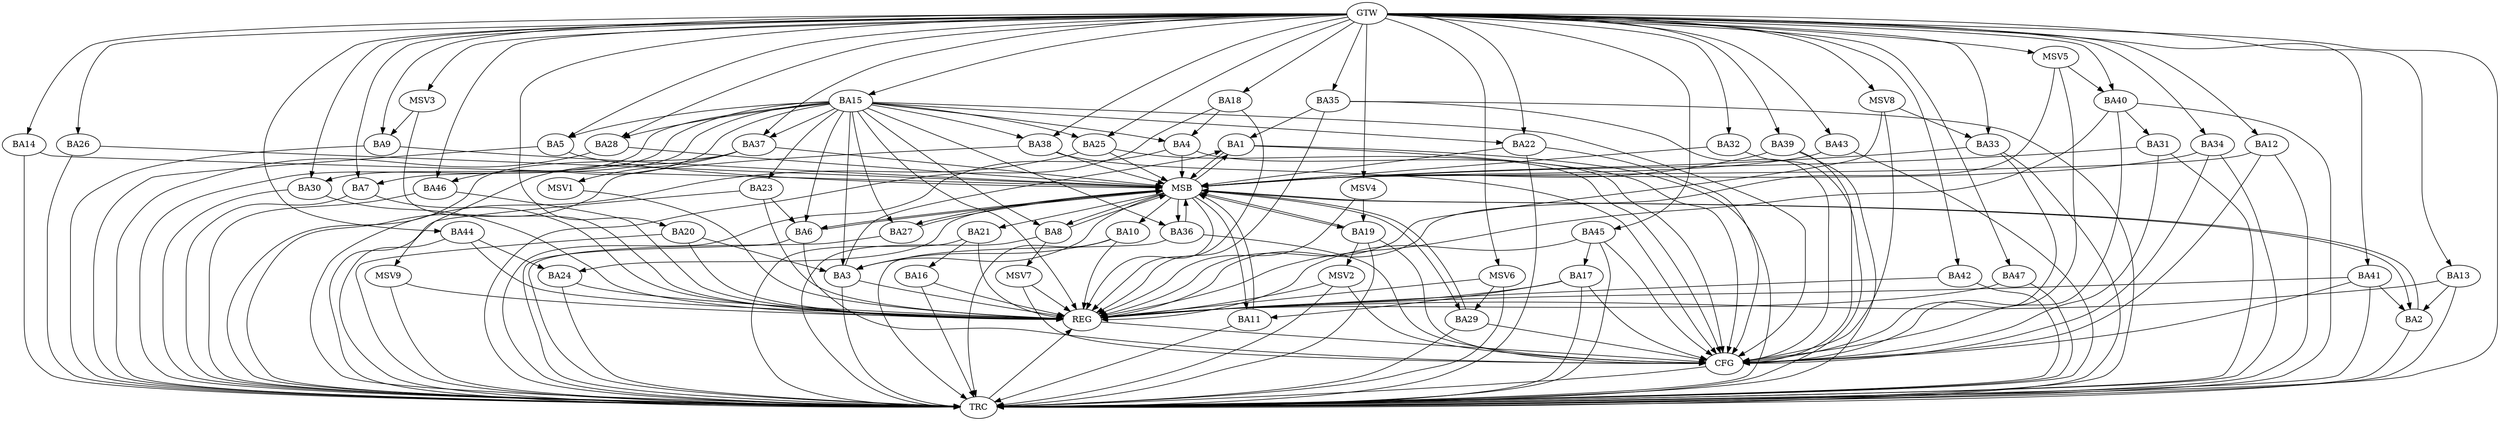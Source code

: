 strict digraph G {
  BA1 [ label="BA1" ];
  BA2 [ label="BA2" ];
  BA3 [ label="BA3" ];
  BA4 [ label="BA4" ];
  BA5 [ label="BA5" ];
  BA6 [ label="BA6" ];
  BA7 [ label="BA7" ];
  BA8 [ label="BA8" ];
  BA9 [ label="BA9" ];
  BA10 [ label="BA10" ];
  BA11 [ label="BA11" ];
  BA12 [ label="BA12" ];
  BA13 [ label="BA13" ];
  BA14 [ label="BA14" ];
  BA15 [ label="BA15" ];
  BA16 [ label="BA16" ];
  BA17 [ label="BA17" ];
  BA18 [ label="BA18" ];
  BA19 [ label="BA19" ];
  BA20 [ label="BA20" ];
  BA21 [ label="BA21" ];
  BA22 [ label="BA22" ];
  BA23 [ label="BA23" ];
  BA24 [ label="BA24" ];
  BA25 [ label="BA25" ];
  BA26 [ label="BA26" ];
  BA27 [ label="BA27" ];
  BA28 [ label="BA28" ];
  BA29 [ label="BA29" ];
  BA30 [ label="BA30" ];
  BA31 [ label="BA31" ];
  BA32 [ label="BA32" ];
  BA33 [ label="BA33" ];
  BA34 [ label="BA34" ];
  BA35 [ label="BA35" ];
  BA36 [ label="BA36" ];
  BA37 [ label="BA37" ];
  BA38 [ label="BA38" ];
  BA39 [ label="BA39" ];
  BA40 [ label="BA40" ];
  BA41 [ label="BA41" ];
  BA42 [ label="BA42" ];
  BA43 [ label="BA43" ];
  BA44 [ label="BA44" ];
  BA45 [ label="BA45" ];
  BA46 [ label="BA46" ];
  BA47 [ label="BA47" ];
  GTW [ label="GTW" ];
  REG [ label="REG" ];
  MSB [ label="MSB" ];
  CFG [ label="CFG" ];
  TRC [ label="TRC" ];
  MSV1 [ label="MSV1" ];
  MSV2 [ label="MSV2" ];
  MSV3 [ label="MSV3" ];
  MSV4 [ label="MSV4" ];
  MSV5 [ label="MSV5" ];
  MSV6 [ label="MSV6" ];
  MSV7 [ label="MSV7" ];
  MSV8 [ label="MSV8" ];
  MSV9 [ label="MSV9" ];
  BA3 -> BA1;
  BA10 -> BA3;
  BA13 -> BA2;
  BA15 -> BA3;
  BA17 -> BA11;
  BA18 -> BA4;
  BA20 -> BA3;
  BA21 -> BA16;
  BA23 -> BA6;
  BA35 -> BA1;
  BA40 -> BA31;
  BA41 -> BA2;
  BA44 -> BA24;
  BA45 -> BA17;
  GTW -> BA5;
  GTW -> BA7;
  GTW -> BA9;
  GTW -> BA12;
  GTW -> BA13;
  GTW -> BA14;
  GTW -> BA15;
  GTW -> BA18;
  GTW -> BA20;
  GTW -> BA22;
  GTW -> BA25;
  GTW -> BA26;
  GTW -> BA28;
  GTW -> BA30;
  GTW -> BA32;
  GTW -> BA33;
  GTW -> BA34;
  GTW -> BA35;
  GTW -> BA37;
  GTW -> BA38;
  GTW -> BA39;
  GTW -> BA40;
  GTW -> BA41;
  GTW -> BA42;
  GTW -> BA43;
  GTW -> BA44;
  GTW -> BA45;
  GTW -> BA46;
  GTW -> BA47;
  BA3 -> REG;
  BA7 -> REG;
  BA10 -> REG;
  BA13 -> REG;
  BA15 -> REG;
  BA16 -> REG;
  BA17 -> REG;
  BA18 -> REG;
  BA20 -> REG;
  BA21 -> REG;
  BA23 -> REG;
  BA24 -> REG;
  BA30 -> REG;
  BA35 -> REG;
  BA40 -> REG;
  BA41 -> REG;
  BA42 -> REG;
  BA44 -> REG;
  BA45 -> REG;
  BA46 -> REG;
  BA47 -> REG;
  BA1 -> MSB;
  MSB -> BA2;
  MSB -> REG;
  BA2 -> MSB;
  MSB -> BA1;
  BA4 -> MSB;
  MSB -> BA3;
  BA5 -> MSB;
  BA6 -> MSB;
  BA8 -> MSB;
  BA9 -> MSB;
  MSB -> BA8;
  BA11 -> MSB;
  BA12 -> MSB;
  MSB -> BA11;
  BA14 -> MSB;
  BA19 -> MSB;
  BA22 -> MSB;
  MSB -> BA6;
  BA25 -> MSB;
  MSB -> BA24;
  BA26 -> MSB;
  BA27 -> MSB;
  BA28 -> MSB;
  BA29 -> MSB;
  BA31 -> MSB;
  MSB -> BA27;
  BA32 -> MSB;
  MSB -> BA19;
  BA33 -> MSB;
  MSB -> BA10;
  BA34 -> MSB;
  MSB -> BA29;
  BA36 -> MSB;
  MSB -> BA21;
  BA37 -> MSB;
  BA38 -> MSB;
  BA39 -> MSB;
  MSB -> BA36;
  BA43 -> MSB;
  BA38 -> CFG;
  BA39 -> CFG;
  BA29 -> CFG;
  BA4 -> CFG;
  BA12 -> CFG;
  BA15 -> CFG;
  BA17 -> CFG;
  BA25 -> CFG;
  BA40 -> CFG;
  BA35 -> CFG;
  BA36 -> CFG;
  BA19 -> CFG;
  BA41 -> CFG;
  BA1 -> CFG;
  BA45 -> CFG;
  BA33 -> CFG;
  BA22 -> CFG;
  BA6 -> CFG;
  BA34 -> CFG;
  BA31 -> CFG;
  REG -> CFG;
  BA1 -> TRC;
  BA2 -> TRC;
  BA3 -> TRC;
  BA4 -> TRC;
  BA5 -> TRC;
  BA6 -> TRC;
  BA7 -> TRC;
  BA8 -> TRC;
  BA9 -> TRC;
  BA10 -> TRC;
  BA11 -> TRC;
  BA12 -> TRC;
  BA13 -> TRC;
  BA14 -> TRC;
  BA15 -> TRC;
  BA16 -> TRC;
  BA17 -> TRC;
  BA18 -> TRC;
  BA19 -> TRC;
  BA20 -> TRC;
  BA21 -> TRC;
  BA22 -> TRC;
  BA23 -> TRC;
  BA24 -> TRC;
  BA25 -> TRC;
  BA26 -> TRC;
  BA27 -> TRC;
  BA28 -> TRC;
  BA29 -> TRC;
  BA30 -> TRC;
  BA31 -> TRC;
  BA32 -> TRC;
  BA33 -> TRC;
  BA34 -> TRC;
  BA35 -> TRC;
  BA36 -> TRC;
  BA37 -> TRC;
  BA38 -> TRC;
  BA39 -> TRC;
  BA40 -> TRC;
  BA41 -> TRC;
  BA42 -> TRC;
  BA43 -> TRC;
  BA44 -> TRC;
  BA45 -> TRC;
  BA46 -> TRC;
  BA47 -> TRC;
  GTW -> TRC;
  CFG -> TRC;
  TRC -> REG;
  BA15 -> BA8;
  BA15 -> BA36;
  BA15 -> BA7;
  BA15 -> BA27;
  BA15 -> BA37;
  BA15 -> BA5;
  BA15 -> BA23;
  BA15 -> BA25;
  BA15 -> BA30;
  BA15 -> BA6;
  BA15 -> BA4;
  BA15 -> BA38;
  BA15 -> BA28;
  BA15 -> BA22;
  BA15 -> BA46;
  BA37 -> MSV1;
  MSV1 -> REG;
  BA19 -> MSV2;
  MSV2 -> REG;
  MSV2 -> TRC;
  MSV2 -> CFG;
  MSV3 -> BA9;
  GTW -> MSV3;
  MSV3 -> REG;
  MSV4 -> BA19;
  GTW -> MSV4;
  MSV4 -> REG;
  MSV5 -> BA40;
  GTW -> MSV5;
  MSV5 -> REG;
  MSV5 -> CFG;
  MSV6 -> BA29;
  GTW -> MSV6;
  MSV6 -> REG;
  MSV6 -> TRC;
  BA8 -> MSV7;
  MSV7 -> REG;
  MSV7 -> CFG;
  MSV8 -> BA33;
  GTW -> MSV8;
  MSV8 -> REG;
  MSV8 -> CFG;
  BA37 -> MSV9;
  MSV9 -> REG;
  MSV9 -> TRC;
}
